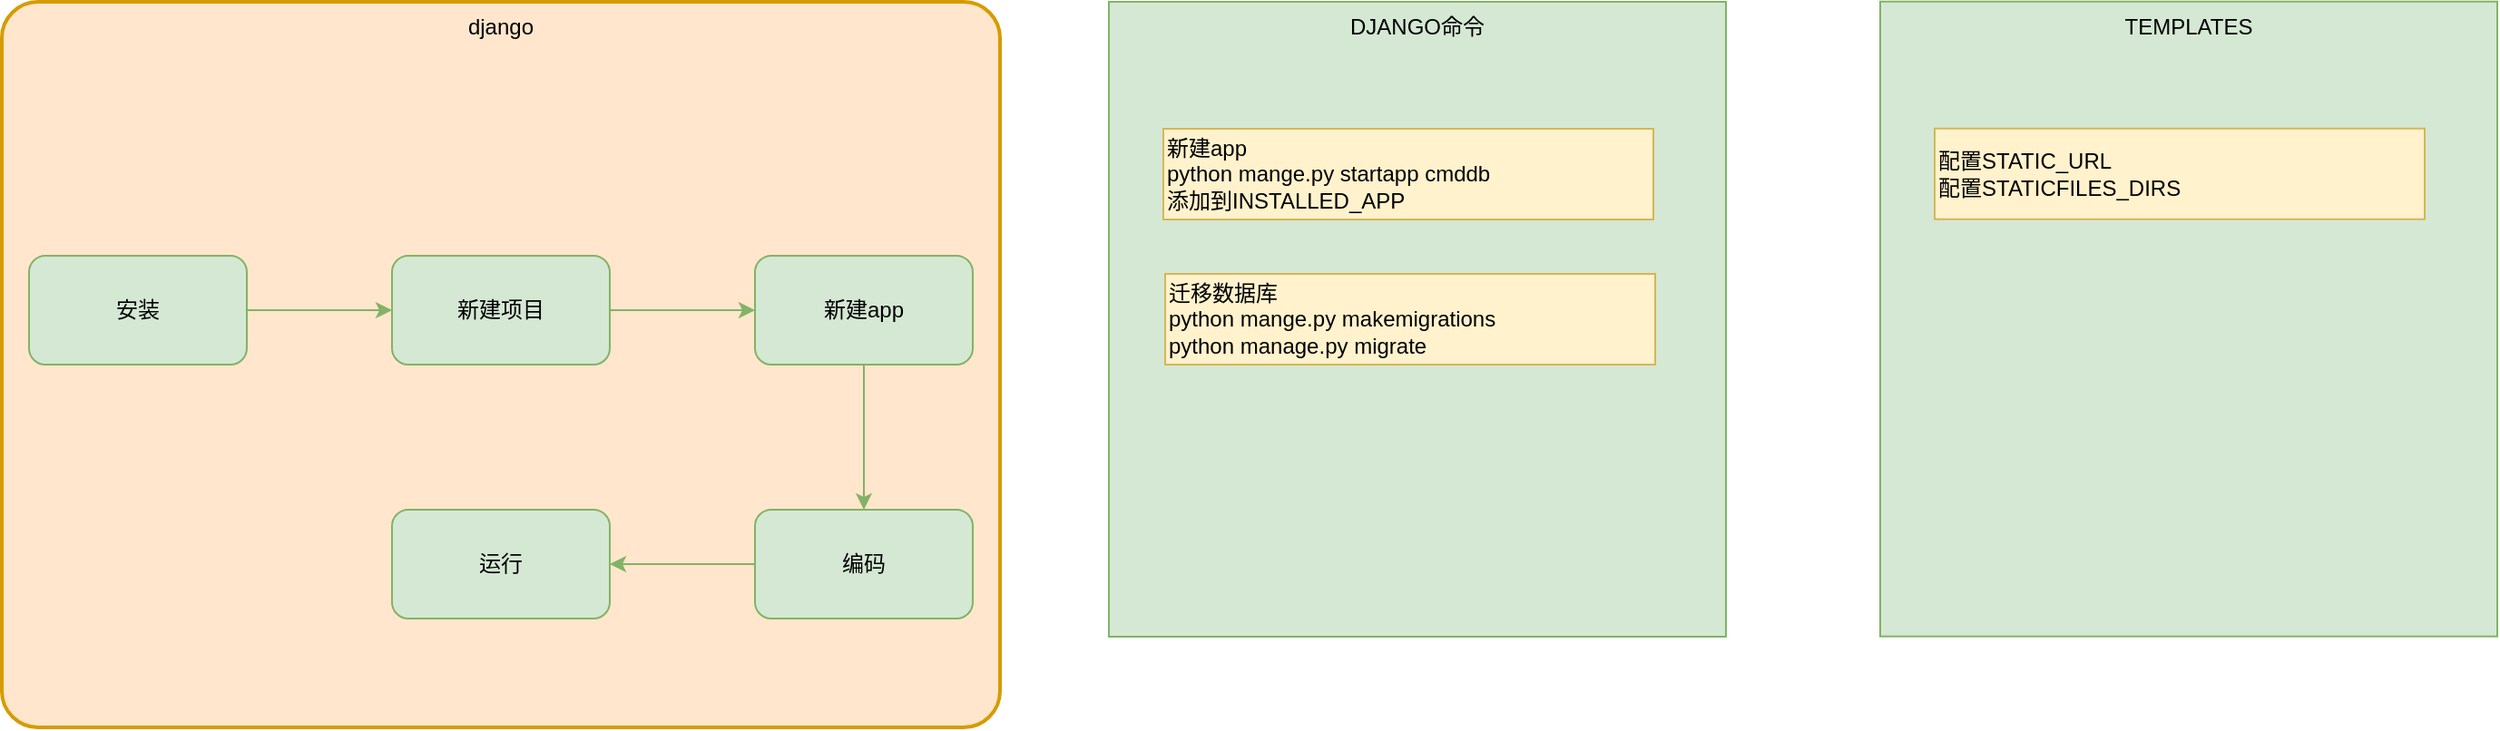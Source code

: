<mxfile version="10.7.7" type="github"><diagram id="zcjdiJHGhwAusb2rDGaP" name="django"><mxGraphModel dx="1638" dy="722" grid="1" gridSize="10" guides="1" tooltips="1" connect="1" arrows="1" fold="1" page="1" pageScale="1" pageWidth="827" pageHeight="1169" math="0" shadow="0"><root><mxCell id="0"/><mxCell id="1" parent="0"/><mxCell id="ZYStqOnhDuoMIXeDgiph-12" value="DJANGO命令" style="text;html=1;strokeColor=#82b366;fillColor=#d5e8d4;align=center;verticalAlign=top;whiteSpace=wrap;rounded=0;" vertex="1" parent="1"><mxGeometry x="720" y="30" width="340" height="350" as="geometry"/></mxCell><mxCell id="NK0ku1pznNwnKJzunZaG-6" value="django" style="rounded=1;whiteSpace=wrap;html=1;strokeWidth=2;fillColor=#ffe6cc;strokeColor=#d79b00;verticalAlign=top;arcSize=5;" parent="1" vertex="1"><mxGeometry x="110" y="30" width="550" height="400" as="geometry"/></mxCell><mxCell id="ZYStqOnhDuoMIXeDgiph-3" value="" style="edgeStyle=orthogonalEdgeStyle;rounded=0;orthogonalLoop=1;jettySize=auto;html=1;fillColor=#d5e8d4;strokeColor=#82b366;" edge="1" parent="1" source="ZYStqOnhDuoMIXeDgiph-1" target="ZYStqOnhDuoMIXeDgiph-2"><mxGeometry relative="1" as="geometry"/></mxCell><mxCell id="ZYStqOnhDuoMIXeDgiph-1" value="安装" style="rounded=1;whiteSpace=wrap;html=1;fillColor=#d5e8d4;strokeColor=#82b366;" vertex="1" parent="1"><mxGeometry x="125" y="170" width="120" height="60" as="geometry"/></mxCell><mxCell id="ZYStqOnhDuoMIXeDgiph-5" value="" style="edgeStyle=orthogonalEdgeStyle;rounded=0;orthogonalLoop=1;jettySize=auto;html=1;fillColor=#d5e8d4;strokeColor=#82b366;" edge="1" parent="1" source="ZYStqOnhDuoMIXeDgiph-2" target="ZYStqOnhDuoMIXeDgiph-4"><mxGeometry relative="1" as="geometry"/></mxCell><mxCell id="ZYStqOnhDuoMIXeDgiph-2" value="新建项目" style="rounded=1;whiteSpace=wrap;html=1;fillColor=#d5e8d4;strokeColor=#82b366;" vertex="1" parent="1"><mxGeometry x="325" y="170" width="120" height="60" as="geometry"/></mxCell><mxCell id="ZYStqOnhDuoMIXeDgiph-7" value="" style="edgeStyle=orthogonalEdgeStyle;rounded=0;orthogonalLoop=1;jettySize=auto;html=1;fillColor=#d5e8d4;strokeColor=#82b366;" edge="1" parent="1" source="ZYStqOnhDuoMIXeDgiph-4" target="ZYStqOnhDuoMIXeDgiph-6"><mxGeometry relative="1" as="geometry"/></mxCell><mxCell id="ZYStqOnhDuoMIXeDgiph-4" value="新建app" style="rounded=1;whiteSpace=wrap;html=1;fillColor=#d5e8d4;strokeColor=#82b366;" vertex="1" parent="1"><mxGeometry x="525" y="170" width="120" height="60" as="geometry"/></mxCell><mxCell id="ZYStqOnhDuoMIXeDgiph-9" value="" style="edgeStyle=orthogonalEdgeStyle;rounded=0;orthogonalLoop=1;jettySize=auto;html=1;fillColor=#d5e8d4;strokeColor=#82b366;" edge="1" parent="1" source="ZYStqOnhDuoMIXeDgiph-6" target="ZYStqOnhDuoMIXeDgiph-8"><mxGeometry relative="1" as="geometry"/></mxCell><mxCell id="ZYStqOnhDuoMIXeDgiph-6" value="编码" style="rounded=1;whiteSpace=wrap;html=1;fillColor=#d5e8d4;strokeColor=#82b366;" vertex="1" parent="1"><mxGeometry x="525" y="310" width="120" height="60" as="geometry"/></mxCell><mxCell id="ZYStqOnhDuoMIXeDgiph-8" value="运行" style="rounded=1;whiteSpace=wrap;html=1;fillColor=#d5e8d4;strokeColor=#82b366;" vertex="1" parent="1"><mxGeometry x="325" y="310" width="120" height="60" as="geometry"/></mxCell><mxCell id="ZYStqOnhDuoMIXeDgiph-10" value="新建app&lt;br&gt;python mange.py startapp cmddb&lt;br&gt;添加到INSTALLED_APP&lt;br&gt;" style="text;html=1;strokeColor=#d6b656;fillColor=#fff2cc;align=left;verticalAlign=middle;whiteSpace=wrap;rounded=0;" vertex="1" parent="1"><mxGeometry x="750" y="100" width="270" height="50" as="geometry"/></mxCell><mxCell id="ZYStqOnhDuoMIXeDgiph-11" value="迁移数据库&lt;br&gt;python mange.py makemigrations&lt;br&gt;python manage.py migrate&lt;br&gt;" style="text;html=1;strokeColor=#d6b656;fillColor=#fff2cc;align=left;verticalAlign=middle;whiteSpace=wrap;rounded=0;" vertex="1" parent="1"><mxGeometry x="751" y="180" width="270" height="50" as="geometry"/></mxCell><mxCell id="ZYStqOnhDuoMIXeDgiph-13" value="TEMPLATES" style="text;html=1;strokeColor=#82b366;fillColor=#d5e8d4;align=center;verticalAlign=top;whiteSpace=wrap;rounded=0;" vertex="1" parent="1"><mxGeometry x="1145" y="29.853" width="340" height="350" as="geometry"/></mxCell><mxCell id="ZYStqOnhDuoMIXeDgiph-14" value="&lt;span&gt;配置STATIC_URL&lt;br&gt;&lt;/span&gt;配置STATICFILES_DIRS&lt;br&gt;" style="text;html=1;strokeColor=#d6b656;fillColor=#fff2cc;align=left;verticalAlign=middle;whiteSpace=wrap;rounded=0;" vertex="1" parent="1"><mxGeometry x="1175" y="99.853" width="270" height="50" as="geometry"/></mxCell></root></mxGraphModel></diagram><diagram id="bN2wCSZqQzPqrZhhFV8o" name="models"><mxGraphModel dx="1392" dy="614" grid="1" gridSize="10" guides="1" tooltips="1" connect="1" arrows="1" fold="1" page="1" pageScale="1" pageWidth="827" pageHeight="1169" math="0" shadow="0"><root><mxCell id="48G09Gst-N7rLdoChW3l-0"/><mxCell id="48G09Gst-N7rLdoChW3l-1" parent="48G09Gst-N7rLdoChW3l-0"/><mxCell id="UqSNKXhO5Bfy_rWTq6D7-6" value="" style="group;fontSize=16;container=1;" parent="48G09Gst-N7rLdoChW3l-1" vertex="1" connectable="0"><mxGeometry x="341" y="87" width="1319" height="1023" as="geometry"/></mxCell><mxCell id="UqSNKXhO5Bfy_rWTq6D7-14" style="rounded=0;orthogonalLoop=1;jettySize=auto;html=1;entryX=0.641;entryY=1.014;entryDx=0;entryDy=0;entryPerimeter=0;fontSize=16;fillColor=#ffe6cc;strokeColor=#d79b00;exitX=-0.001;exitY=0.162;exitDx=0;exitDy=0;exitPerimeter=0;" parent="UqSNKXhO5Bfy_rWTq6D7-6" source="48G09Gst-N7rLdoChW3l-4" target="UqSNKXhO5Bfy_rWTq6D7-7" edge="1"><mxGeometry relative="1" as="geometry"/></mxCell><mxCell id="UqSNKXhO5Bfy_rWTq6D7-15" style="edgeStyle=none;rounded=0;orthogonalLoop=1;jettySize=auto;html=1;entryX=0.75;entryY=1;entryDx=0;entryDy=0;fontSize=16;fillColor=#ffe6cc;strokeColor=#d79b00;" parent="UqSNKXhO5Bfy_rWTq6D7-6" source="48G09Gst-N7rLdoChW3l-4" target="UqSNKXhO5Bfy_rWTq6D7-8" edge="1"><mxGeometry relative="1" as="geometry"><mxPoint x="559" y="283" as="sourcePoint"/></mxGeometry></mxCell><mxCell id="UqSNKXhO5Bfy_rWTq6D7-16" style="edgeStyle=none;rounded=0;orthogonalLoop=1;jettySize=auto;html=1;entryX=0.5;entryY=1;entryDx=0;entryDy=0;fontSize=16;fillColor=#ffe6cc;strokeColor=#d79b00;" parent="UqSNKXhO5Bfy_rWTq6D7-6" source="48G09Gst-N7rLdoChW3l-4" target="UqSNKXhO5Bfy_rWTq6D7-9" edge="1"><mxGeometry relative="1" as="geometry"/></mxCell><mxCell id="48G09Gst-N7rLdoChW3l-4" value="Field" style="whiteSpace=wrap;html=1;rounded=1;fillColor=#dae8fc;strokeColor=#6c8ebf;fontSize=28;" parent="UqSNKXhO5Bfy_rWTq6D7-6" vertex="1"><mxGeometry x="328.5" y="288.5" width="541" height="393" as="geometry"/></mxCell><mxCell id="48G09Gst-N7rLdoChW3l-7" value="BigAutoField" style="whiteSpace=wrap;html=1;rounded=1;fillColor=#ffe6cc;strokeColor=#d79b00;fontSize=16;" parent="UqSNKXhO5Bfy_rWTq6D7-6" vertex="1"><mxGeometry x="1074.079" y="71.311" width="107.705" height="37.094" as="geometry"/></mxCell><mxCell id="48G09Gst-N7rLdoChW3l-8" value="" style="fillColor=#ffe6cc;strokeColor=#d79b00;elbow=vertical;fontSize=16;" parent="UqSNKXhO5Bfy_rWTq6D7-6" source="48G09Gst-N7rLdoChW3l-4" target="48G09Gst-N7rLdoChW3l-7" edge="1"><mxGeometry x="17.307" y="5.162" as="geometry"/></mxCell><mxCell id="48G09Gst-N7rLdoChW3l-9" value="BigIntegerField" style="whiteSpace=wrap;html=1;rounded=1;fillColor=#ffe6cc;strokeColor=#d79b00;fontSize=16;" parent="UqSNKXhO5Bfy_rWTq6D7-6" vertex="1"><mxGeometry x="1060.858" y="378.566" width="134.632" height="37.094" as="geometry"/></mxCell><mxCell id="48G09Gst-N7rLdoChW3l-10" value="" style="fillColor=#ffe6cc;strokeColor=#d79b00;elbow=vertical;fontSize=16;" parent="UqSNKXhO5Bfy_rWTq6D7-6" source="48G09Gst-N7rLdoChW3l-4" target="48G09Gst-N7rLdoChW3l-9" edge="1"><mxGeometry x="17.307" y="5.162" as="geometry"/></mxCell><mxCell id="48G09Gst-N7rLdoChW3l-11" value="BinaryField" style="whiteSpace=wrap;html=1;rounded=1;fillColor=#ffe6cc;strokeColor=#d79b00;fontSize=16;" parent="UqSNKXhO5Bfy_rWTq6D7-6" vertex="1"><mxGeometry x="1080.879" y="153.802" width="107.705" height="37.094" as="geometry"/></mxCell><mxCell id="48G09Gst-N7rLdoChW3l-12" value="" style="fillColor=#ffe6cc;strokeColor=#d79b00;elbow=vertical;fontSize=16;" parent="UqSNKXhO5Bfy_rWTq6D7-6" source="48G09Gst-N7rLdoChW3l-4" target="48G09Gst-N7rLdoChW3l-11" edge="1"><mxGeometry x="17.307" y="5.162" as="geometry"/></mxCell><mxCell id="48G09Gst-N7rLdoChW3l-13" value="BooleanField" style="whiteSpace=wrap;html=1;rounded=1;fillColor=#ffe6cc;strokeColor=#d79b00;fontSize=16;" parent="UqSNKXhO5Bfy_rWTq6D7-6" vertex="1"><mxGeometry x="1070.5" y="316.969" width="121.168" height="37.094" as="geometry"/></mxCell><mxCell id="48G09Gst-N7rLdoChW3l-14" value="" style="fillColor=#ffe6cc;strokeColor=#d79b00;elbow=vertical;fontSize=16;" parent="UqSNKXhO5Bfy_rWTq6D7-6" source="48G09Gst-N7rLdoChW3l-4" target="48G09Gst-N7rLdoChW3l-13" edge="1"><mxGeometry x="17.307" y="5.162" as="geometry"/></mxCell><mxCell id="48G09Gst-N7rLdoChW3l-17" value="CommaSeparatedIntegerField" style="whiteSpace=wrap;html=1;rounded=1;fillColor=#ffe6cc;strokeColor=#d79b00;fontSize=16;" parent="UqSNKXhO5Bfy_rWTq6D7-6" vertex="1"><mxGeometry x="1063.663" y="799.72" width="242.337" height="37.094" as="geometry"/></mxCell><mxCell id="48G09Gst-N7rLdoChW3l-18" value="" style="fillColor=#ffe6cc;strokeColor=#d79b00;elbow=vertical;fontSize=16;exitX=0.964;exitY=0.965;exitDx=0;exitDy=0;exitPerimeter=0;" parent="UqSNKXhO5Bfy_rWTq6D7-6" source="48G09Gst-N7rLdoChW3l-4" target="48G09Gst-N7rLdoChW3l-17" edge="1"><mxGeometry x="17.307" y="5.162" as="geometry"/></mxCell><mxCell id="48G09Gst-N7rLdoChW3l-19" value="DateField" style="whiteSpace=wrap;html=1;rounded=1;fillColor=#ffe6cc;strokeColor=#d79b00;fontSize=16;" parent="UqSNKXhO5Bfy_rWTq6D7-6" vertex="1"><mxGeometry x="17.5" y="471.267" width="107.705" height="37.094" as="geometry"/></mxCell><mxCell id="48G09Gst-N7rLdoChW3l-20" value="" style="fillColor=#ffe6cc;strokeColor=#d79b00;elbow=vertical;fontSize=16;" parent="UqSNKXhO5Bfy_rWTq6D7-6" source="48G09Gst-N7rLdoChW3l-4" target="48G09Gst-N7rLdoChW3l-19" edge="1"><mxGeometry x="17.307" y="5.162" as="geometry"/></mxCell><mxCell id="48G09Gst-N7rLdoChW3l-21" value="DateTimeField" style="whiteSpace=wrap;html=1;rounded=1;fillColor=#ffe6cc;strokeColor=#d79b00;fontSize=16;" parent="UqSNKXhO5Bfy_rWTq6D7-6" vertex="1"><mxGeometry x="16.116" y="397.33" width="121.168" height="37.094" as="geometry"/></mxCell><mxCell id="48G09Gst-N7rLdoChW3l-22" value="" style="fillColor=#ffe6cc;strokeColor=#d79b00;elbow=vertical;fontSize=16;exitX=-0.003;exitY=0.46;exitDx=0;exitDy=0;exitPerimeter=0;" parent="UqSNKXhO5Bfy_rWTq6D7-6" source="48G09Gst-N7rLdoChW3l-4" target="48G09Gst-N7rLdoChW3l-21" edge="1"><mxGeometry x="17.307" y="5.162" as="geometry"/></mxCell><mxCell id="48G09Gst-N7rLdoChW3l-23" value="DecimalField" style="whiteSpace=wrap;html=1;rounded=1;fillColor=#ffe6cc;strokeColor=#d79b00;fontSize=16;" parent="UqSNKXhO5Bfy_rWTq6D7-6" vertex="1"><mxGeometry x="1067.547" y="434.406" width="121.168" height="37.094" as="geometry"/></mxCell><mxCell id="48G09Gst-N7rLdoChW3l-24" value="" style="fillColor=#ffe6cc;strokeColor=#d79b00;elbow=vertical;fontSize=16;" parent="UqSNKXhO5Bfy_rWTq6D7-6" source="48G09Gst-N7rLdoChW3l-4" target="48G09Gst-N7rLdoChW3l-23" edge="1"><mxGeometry x="17.307" y="5.162" as="geometry"/></mxCell><mxCell id="48G09Gst-N7rLdoChW3l-25" value="DurationField" style="whiteSpace=wrap;html=1;rounded=1;fillColor=#ffe6cc;strokeColor=#d79b00;fontSize=16;" parent="UqSNKXhO5Bfy_rWTq6D7-6" vertex="1"><mxGeometry x="20" y="662.836" width="121.168" height="37.094" as="geometry"/></mxCell><mxCell id="48G09Gst-N7rLdoChW3l-26" value="" style="fillColor=#ffe6cc;strokeColor=#d79b00;elbow=vertical;fontSize=16;" parent="UqSNKXhO5Bfy_rWTq6D7-6" source="48G09Gst-N7rLdoChW3l-4" target="48G09Gst-N7rLdoChW3l-25" edge="1"><mxGeometry x="17.307" y="5.162" as="geometry"/></mxCell><mxCell id="48G09Gst-N7rLdoChW3l-27" value="EmailField" style="whiteSpace=wrap;html=1;rounded=1;fillColor=#ffe6cc;strokeColor=#d79b00;fontSize=16;" parent="UqSNKXhO5Bfy_rWTq6D7-6" vertex="1"><mxGeometry x="544.163" y="947.921" width="107.705" height="37.094" as="geometry"/></mxCell><mxCell id="48G09Gst-N7rLdoChW3l-28" value="" style="fillColor=#ffe6cc;strokeColor=#d79b00;elbow=vertical;fontSize=16;" parent="UqSNKXhO5Bfy_rWTq6D7-6" source="48G09Gst-N7rLdoChW3l-4" target="48G09Gst-N7rLdoChW3l-27" edge="1"><mxGeometry x="17.307" y="5.162" as="geometry"/></mxCell><mxCell id="48G09Gst-N7rLdoChW3l-29" value="FilePathField" style="whiteSpace=wrap;html=1;rounded=1;fillColor=#ffe6cc;strokeColor=#d79b00;fontSize=16;" parent="UqSNKXhO5Bfy_rWTq6D7-6" vertex="1"><mxGeometry x="393.432" y="947.575" width="121.168" height="37.094" as="geometry"/></mxCell><mxCell id="48G09Gst-N7rLdoChW3l-30" value="" style="fillColor=#ffe6cc;strokeColor=#d79b00;elbow=vertical;fontSize=16;exitX=0.481;exitY=1.004;exitDx=0;exitDy=0;exitPerimeter=0;" parent="UqSNKXhO5Bfy_rWTq6D7-6" source="48G09Gst-N7rLdoChW3l-4" target="48G09Gst-N7rLdoChW3l-29" edge="1"><mxGeometry x="17.307" y="5.162" as="geometry"/></mxCell><mxCell id="48G09Gst-N7rLdoChW3l-31" value="FloatField" style="whiteSpace=wrap;html=1;rounded=1;fillColor=#ffe6cc;strokeColor=#d79b00;fontSize=16;" parent="UqSNKXhO5Bfy_rWTq6D7-6" vertex="1"><mxGeometry x="844.558" y="7.277" width="107.705" height="37.094" as="geometry"/></mxCell><mxCell id="48G09Gst-N7rLdoChW3l-32" value="" style="fillColor=#ffe6cc;strokeColor=#d79b00;elbow=vertical;fontSize=16;" parent="UqSNKXhO5Bfy_rWTq6D7-6" source="48G09Gst-N7rLdoChW3l-4" target="48G09Gst-N7rLdoChW3l-31" edge="1"><mxGeometry x="17.307" y="5.162" as="geometry"/></mxCell><mxCell id="48G09Gst-N7rLdoChW3l-35" value="IntegerField" style="whiteSpace=wrap;html=1;rounded=1;fillColor=#ffe6cc;strokeColor=#d79b00;fontSize=16;" parent="UqSNKXhO5Bfy_rWTq6D7-6" vertex="1"><mxGeometry x="1077.089" y="571.469" width="107.705" height="37.094" as="geometry"/></mxCell><mxCell id="48G09Gst-N7rLdoChW3l-36" value="" style="fillColor=#ffe6cc;strokeColor=#d79b00;elbow=vertical;fontSize=16;" parent="UqSNKXhO5Bfy_rWTq6D7-6" source="48G09Gst-N7rLdoChW3l-4" target="48G09Gst-N7rLdoChW3l-35" edge="1"><mxGeometry x="17.307" y="5.162" as="geometry"/></mxCell><mxCell id="48G09Gst-N7rLdoChW3l-37" value="IPAddressField" style="whiteSpace=wrap;html=1;rounded=1;fillColor=#ffe6cc;strokeColor=#d79b00;fontSize=16;" parent="UqSNKXhO5Bfy_rWTq6D7-6" vertex="1"><mxGeometry x="68.693" y="947.418" width="134.632" height="37.094" as="geometry"/></mxCell><mxCell id="48G09Gst-N7rLdoChW3l-38" value="" style="fillColor=#ffe6cc;strokeColor=#d79b00;elbow=vertical;fontSize=16;" parent="UqSNKXhO5Bfy_rWTq6D7-6" source="48G09Gst-N7rLdoChW3l-4" target="48G09Gst-N7rLdoChW3l-37" edge="1"><mxGeometry x="17.307" y="5.162" as="geometry"/></mxCell><mxCell id="48G09Gst-N7rLdoChW3l-39" value="NullBooleanField" style="whiteSpace=wrap;html=1;rounded=1;fillColor=#ffe6cc;strokeColor=#d79b00;fontSize=16;" parent="UqSNKXhO5Bfy_rWTq6D7-6" vertex="1"><mxGeometry x="1053" y="258" width="150" height="35" as="geometry"/></mxCell><mxCell id="48G09Gst-N7rLdoChW3l-40" value="" style="fillColor=#ffe6cc;strokeColor=#d79b00;elbow=vertical;fontSize=16;" parent="UqSNKXhO5Bfy_rWTq6D7-6" source="48G09Gst-N7rLdoChW3l-4" target="48G09Gst-N7rLdoChW3l-39" edge="1"><mxGeometry x="17.307" y="5.162" as="geometry"/></mxCell><mxCell id="48G09Gst-N7rLdoChW3l-41" value="PositiveIntegerField" style="whiteSpace=wrap;html=1;rounded=1;fillColor=#ffe6cc;strokeColor=#d79b00;fontSize=16;" parent="UqSNKXhO5Bfy_rWTq6D7-6" vertex="1"><mxGeometry x="1076.637" y="644.358" width="161.558" height="37.094" as="geometry"/></mxCell><mxCell id="48G09Gst-N7rLdoChW3l-42" value="" style="fillColor=#ffe6cc;strokeColor=#d79b00;elbow=vertical;fontSize=16;" parent="UqSNKXhO5Bfy_rWTq6D7-6" source="48G09Gst-N7rLdoChW3l-4" target="48G09Gst-N7rLdoChW3l-41" edge="1"><mxGeometry x="17.307" y="5.162" as="geometry"/></mxCell><mxCell id="48G09Gst-N7rLdoChW3l-43" value="PositiveSmallIntegerField" style="whiteSpace=wrap;html=1;rounded=1;fillColor=#ffe6cc;strokeColor=#d79b00;fontSize=16;" parent="UqSNKXhO5Bfy_rWTq6D7-6" vertex="1"><mxGeometry x="1076.7" y="721.975" width="201.947" height="37.094" as="geometry"/></mxCell><mxCell id="48G09Gst-N7rLdoChW3l-44" value="" style="fillColor=#ffe6cc;strokeColor=#d79b00;elbow=vertical;fontSize=16;" parent="UqSNKXhO5Bfy_rWTq6D7-6" source="48G09Gst-N7rLdoChW3l-4" target="48G09Gst-N7rLdoChW3l-43" edge="1"><mxGeometry x="17.307" y="5.162" as="geometry"/></mxCell><mxCell id="48G09Gst-N7rLdoChW3l-45" value="SlugField" style="whiteSpace=wrap;html=1;rounded=1;fillColor=#ffe6cc;strokeColor=#d79b00;fontSize=16;" parent="UqSNKXhO5Bfy_rWTq6D7-6" vertex="1"><mxGeometry x="689.068" y="947.906" width="107.705" height="37.094" as="geometry"/></mxCell><mxCell id="48G09Gst-N7rLdoChW3l-46" value="" style="fillColor=#ffe6cc;strokeColor=#d79b00;elbow=vertical;fontSize=16;" parent="UqSNKXhO5Bfy_rWTq6D7-6" source="48G09Gst-N7rLdoChW3l-4" target="48G09Gst-N7rLdoChW3l-45" edge="1"><mxGeometry x="17.307" y="5.162" as="geometry"/></mxCell><mxCell id="48G09Gst-N7rLdoChW3l-47" value="SmallIntegerField" style="whiteSpace=wrap;html=1;rounded=1;fillColor=#ffe6cc;strokeColor=#d79b00;fontSize=16;" parent="UqSNKXhO5Bfy_rWTq6D7-6" vertex="1"><mxGeometry x="1056.895" y="502.858" width="148.095" height="37.094" as="geometry"/></mxCell><mxCell id="48G09Gst-N7rLdoChW3l-48" value="" style="fillColor=#ffe6cc;strokeColor=#d79b00;elbow=vertical;fontSize=16;" parent="UqSNKXhO5Bfy_rWTq6D7-6" source="48G09Gst-N7rLdoChW3l-4" target="48G09Gst-N7rLdoChW3l-47" edge="1"><mxGeometry x="17.307" y="5.162" as="geometry"/></mxCell><mxCell id="48G09Gst-N7rLdoChW3l-49" value="TextField" style="whiteSpace=wrap;html=1;rounded=1;fillColor=#ffe6cc;strokeColor=#d79b00;fontSize=16;" parent="UqSNKXhO5Bfy_rWTq6D7-6" vertex="1"><mxGeometry x="978.363" y="948.094" width="107.705" height="37.094" as="geometry"/></mxCell><mxCell id="48G09Gst-N7rLdoChW3l-50" value="" style="fillColor=#ffe6cc;strokeColor=#d79b00;elbow=vertical;fontSize=16;" parent="UqSNKXhO5Bfy_rWTq6D7-6" source="48G09Gst-N7rLdoChW3l-4" target="48G09Gst-N7rLdoChW3l-49" edge="1"><mxGeometry x="17.307" y="5.162" as="geometry"/></mxCell><mxCell id="48G09Gst-N7rLdoChW3l-53" value="URLField" style="whiteSpace=wrap;html=1;rounded=1;fillColor=#ffe6cc;strokeColor=#d79b00;fontSize=16;" parent="UqSNKXhO5Bfy_rWTq6D7-6" vertex="1"><mxGeometry x="239" y="947.881" width="107.705" height="37.094" as="geometry"/></mxCell><mxCell id="48G09Gst-N7rLdoChW3l-54" value="" style="fillColor=#ffe6cc;strokeColor=#d79b00;elbow=vertical;fontSize=16;" parent="UqSNKXhO5Bfy_rWTq6D7-6" source="48G09Gst-N7rLdoChW3l-4" target="48G09Gst-N7rLdoChW3l-53" edge="1"><mxGeometry x="17.307" y="5.162" as="geometry"/></mxCell><mxCell id="48G09Gst-N7rLdoChW3l-55" value="UUIDField" style="whiteSpace=wrap;html=1;rounded=1;fillColor=#ffe6cc;strokeColor=#d79b00;fontSize=16;" parent="UqSNKXhO5Bfy_rWTq6D7-6" vertex="1"><mxGeometry x="1060.5" y="864.755" width="107.705" height="37.094" as="geometry"/></mxCell><mxCell id="48G09Gst-N7rLdoChW3l-56" value="" style="fillColor=#ffe6cc;strokeColor=#d79b00;elbow=vertical;fontSize=16;exitX=0.902;exitY=1;exitDx=0;exitDy=0;exitPerimeter=0;" parent="UqSNKXhO5Bfy_rWTq6D7-6" source="48G09Gst-N7rLdoChW3l-4" target="48G09Gst-N7rLdoChW3l-55" edge="1"><mxGeometry x="17.307" y="5.162" as="geometry"/></mxCell><mxCell id="UqSNKXhO5Bfy_rWTq6D7-7" value="&lt;span&gt;ForeignKey&lt;/span&gt;" style="rounded=1;whiteSpace=wrap;html=1;fontSize=16;fillColor=#f8cecc;strokeColor=#b85450;" parent="UqSNKXhO5Bfy_rWTq6D7-6" vertex="1"><mxGeometry x="49" y="71.5" width="129" height="42" as="geometry"/></mxCell><mxCell id="UqSNKXhO5Bfy_rWTq6D7-8" value="&lt;span&gt;OneToOneField&lt;/span&gt;" style="rounded=1;whiteSpace=wrap;html=1;fontSize=16;fillColor=#f8cecc;strokeColor=#b85450;" parent="UqSNKXhO5Bfy_rWTq6D7-6" vertex="1"><mxGeometry x="203.5" y="71.5" width="129" height="42" as="geometry"/></mxCell><mxCell id="UqSNKXhO5Bfy_rWTq6D7-9" value="&lt;span&gt;ManyToManyField&lt;/span&gt;" style="rounded=1;whiteSpace=wrap;html=1;fontSize=16;fillColor=#f8cecc;strokeColor=#b85450;" parent="UqSNKXhO5Bfy_rWTq6D7-6" vertex="1"><mxGeometry x="379" y="71.5" width="150" height="43" as="geometry"/></mxCell><mxCell id="48G09Gst-N7rLdoChW3l-51" value="TimeField" style="whiteSpace=wrap;html=1;rounded=1;fillColor=#ffe6cc;strokeColor=#d79b00;fontSize=16;" parent="UqSNKXhO5Bfy_rWTq6D7-6" vertex="1"><mxGeometry x="19.916" y="567.143" width="107.705" height="37.094" as="geometry"/></mxCell><mxCell id="48G09Gst-N7rLdoChW3l-52" value="" style="fillColor=#ffe6cc;strokeColor=#d79b00;elbow=vertical;fontSize=16;" parent="UqSNKXhO5Bfy_rWTq6D7-6" source="48G09Gst-N7rLdoChW3l-4" target="48G09Gst-N7rLdoChW3l-51" edge="1"><mxGeometry x="17.307" y="5.162" as="geometry"/></mxCell><mxCell id="48G09Gst-N7rLdoChW3l-5" value="AutoField" style="whiteSpace=wrap;html=1;rounded=1;fillColor=#ffe6cc;strokeColor=#d79b00;fontSize=16;" parent="UqSNKXhO5Bfy_rWTq6D7-6" vertex="1"><mxGeometry x="1060.648" y="7.182" width="107.705" height="37.094" as="geometry"/></mxCell><mxCell id="48G09Gst-N7rLdoChW3l-6" value="" style="fillColor=#ffe6cc;strokeColor=#d79b00;elbow=vertical;fontSize=16;" parent="UqSNKXhO5Bfy_rWTq6D7-6" source="48G09Gst-N7rLdoChW3l-4" target="48G09Gst-N7rLdoChW3l-5" edge="1"><mxGeometry x="17.307" y="5.162" as="geometry"/></mxCell><mxCell id="48G09Gst-N7rLdoChW3l-15" value="CharField" style="whiteSpace=wrap;html=1;rounded=1;fillColor=#ffe6cc;strokeColor=#d79b00;fontSize=16;" parent="UqSNKXhO5Bfy_rWTq6D7-6" vertex="1"><mxGeometry x="833.726" y="947.682" width="107.705" height="37.094" as="geometry"/></mxCell><mxCell id="48G09Gst-N7rLdoChW3l-16" value="" style="fillColor=#ffe6cc;strokeColor=#d79b00;elbow=vertical;fontSize=16;" parent="UqSNKXhO5Bfy_rWTq6D7-6" source="48G09Gst-N7rLdoChW3l-4" target="48G09Gst-N7rLdoChW3l-15" edge="1"><mxGeometry x="17.307" y="5.162" as="geometry"/></mxCell><mxCell id="48G09Gst-N7rLdoChW3l-33" value="GenericIPAddressField" style="whiteSpace=wrap;html=1;rounded=1;fillColor=#ffe6cc;strokeColor=#d79b00;fontSize=16;" parent="48G09Gst-N7rLdoChW3l-1" vertex="1"><mxGeometry x="180" y="1034.528" width="188.484" height="37.094" as="geometry"/></mxCell><mxCell id="48G09Gst-N7rLdoChW3l-34" value="" style="fillColor=#ffe6cc;strokeColor=#d79b00;elbow=vertical;fontSize=16;exitX=0.036;exitY=0.967;exitDx=0;exitDy=0;exitPerimeter=0;" parent="48G09Gst-N7rLdoChW3l-1" source="48G09Gst-N7rLdoChW3l-4" target="48G09Gst-N7rLdoChW3l-33" edge="1"><mxGeometry x="358.307" y="92.162" as="geometry"/></mxCell></root></mxGraphModel></diagram><diagram id="_r2eBry7-lUXo5BTHLYr" name="fields"><mxGraphModel dx="2219" dy="614" grid="1" gridSize="10" guides="1" tooltips="1" connect="1" arrows="1" fold="1" page="1" pageScale="1" pageWidth="827" pageHeight="1169" math="0" shadow="0"><root><mxCell id="uMGS8RrArJBBuOmRpXtQ-0"/><mxCell id="uMGS8RrArJBBuOmRpXtQ-1" parent="uMGS8RrArJBBuOmRpXtQ-0"/><mxCell id="6ARW278dBCGg8fUJN-2m-30" value="Field" style="whiteSpace=wrap;html=1;fillColor=#dae8fc;strokeColor=#6c8ebf;" parent="uMGS8RrArJBBuOmRpXtQ-1" vertex="1"><mxGeometry x="371" y="1411" width="80" height="30" as="geometry"/></mxCell><mxCell id="6ARW278dBCGg8fUJN-2m-31" value="verbose_name" style="whiteSpace=wrap;html=1;fillColor=#d5e8d4;strokeColor=#82b366;" parent="uMGS8RrArJBBuOmRpXtQ-1" vertex="1"><mxGeometry x="85" y="1391" width="90" height="30" as="geometry"/></mxCell><mxCell id="6ARW278dBCGg8fUJN-2m-32" value="" style="fillColor=#d5e8d4;strokeColor=#82b366;" parent="uMGS8RrArJBBuOmRpXtQ-1" source="6ARW278dBCGg8fUJN-2m-30" target="6ARW278dBCGg8fUJN-2m-31" edge="1"><mxGeometry x="70" y="900" as="geometry"/></mxCell><mxCell id="6ARW278dBCGg8fUJN-2m-33" value="None" style="whiteSpace=wrap;html=1;fillColor=#ffe6cc;strokeColor=#d79b00;" parent="uMGS8RrArJBBuOmRpXtQ-1" vertex="1"><mxGeometry x="-130" y="1426" width="80" height="30" as="geometry"/></mxCell><mxCell id="6ARW278dBCGg8fUJN-2m-34" value="" style="fillColor=#d5e8d4;strokeColor=#82b366;" parent="uMGS8RrArJBBuOmRpXtQ-1" source="6ARW278dBCGg8fUJN-2m-31" target="6ARW278dBCGg8fUJN-2m-33" edge="1"><mxGeometry x="70" y="900" as="geometry"/></mxCell><mxCell id="6ARW278dBCGg8fUJN-2m-35" value="name" style="whiteSpace=wrap;html=1;fillColor=#d5e8d4;strokeColor=#82b366;" parent="uMGS8RrArJBBuOmRpXtQ-1" vertex="1"><mxGeometry x="91" y="1481" width="80" height="30" as="geometry"/></mxCell><mxCell id="6ARW278dBCGg8fUJN-2m-36" value="" style="fillColor=#d5e8d4;strokeColor=#82b366;" parent="uMGS8RrArJBBuOmRpXtQ-1" source="6ARW278dBCGg8fUJN-2m-30" target="6ARW278dBCGg8fUJN-2m-35" edge="1"><mxGeometry x="70" y="900" as="geometry"/></mxCell><mxCell id="6ARW278dBCGg8fUJN-2m-37" value="" style="fillColor=#d5e8d4;strokeColor=#82b366;" parent="uMGS8RrArJBBuOmRpXtQ-1" source="6ARW278dBCGg8fUJN-2m-35" target="6ARW278dBCGg8fUJN-2m-33" edge="1"><mxGeometry x="70" y="900" as="geometry"/></mxCell><mxCell id="6ARW278dBCGg8fUJN-2m-38" value="primary_key" style="whiteSpace=wrap;html=1;fillColor=#d5e8d4;strokeColor=#82b366;" parent="uMGS8RrArJBBuOmRpXtQ-1" vertex="1"><mxGeometry x="666" y="1175" width="80" height="30" as="geometry"/></mxCell><mxCell id="6ARW278dBCGg8fUJN-2m-39" value="" style="fillColor=#d5e8d4;strokeColor=#82b366;" parent="uMGS8RrArJBBuOmRpXtQ-1" source="6ARW278dBCGg8fUJN-2m-30" target="6ARW278dBCGg8fUJN-2m-38" edge="1"><mxGeometry x="70" y="900" as="geometry"/></mxCell><mxCell id="6ARW278dBCGg8fUJN-2m-40" value="False" style="whiteSpace=wrap;html=1;fillColor=#ffe6cc;strokeColor=#d79b00;" parent="uMGS8RrArJBBuOmRpXtQ-1" vertex="1"><mxGeometry x="850" y="1336" width="80" height="30" as="geometry"/></mxCell><mxCell id="6ARW278dBCGg8fUJN-2m-41" value="" style="fillColor=#d5e8d4;strokeColor=#82b366;" parent="uMGS8RrArJBBuOmRpXtQ-1" source="6ARW278dBCGg8fUJN-2m-38" target="6ARW278dBCGg8fUJN-2m-40" edge="1"><mxGeometry x="70" y="900" as="geometry"/></mxCell><mxCell id="6ARW278dBCGg8fUJN-2m-42" value="max_length" style="whiteSpace=wrap;html=1;fillColor=#d5e8d4;strokeColor=#82b366;" parent="uMGS8RrArJBBuOmRpXtQ-1" vertex="1"><mxGeometry x="96" y="1753" width="80" height="30" as="geometry"/></mxCell><mxCell id="6ARW278dBCGg8fUJN-2m-43" value="" style="fillColor=#d5e8d4;strokeColor=#82b366;" parent="uMGS8RrArJBBuOmRpXtQ-1" source="6ARW278dBCGg8fUJN-2m-30" target="6ARW278dBCGg8fUJN-2m-42" edge="1"><mxGeometry x="70" y="900" as="geometry"/></mxCell><mxCell id="6ARW278dBCGg8fUJN-2m-44" value="" style="fillColor=#d5e8d4;strokeColor=#82b366;" parent="uMGS8RrArJBBuOmRpXtQ-1" source="6ARW278dBCGg8fUJN-2m-42" target="6ARW278dBCGg8fUJN-2m-33" edge="1"><mxGeometry x="70" y="900" as="geometry"/></mxCell><mxCell id="6ARW278dBCGg8fUJN-2m-45" value="unique" style="whiteSpace=wrap;html=1;fillColor=#d5e8d4;strokeColor=#82b366;" parent="uMGS8RrArJBBuOmRpXtQ-1" vertex="1"><mxGeometry x="671" y="1271" width="80" height="30" as="geometry"/></mxCell><mxCell id="6ARW278dBCGg8fUJN-2m-46" value="" style="fillColor=#d5e8d4;strokeColor=#82b366;" parent="uMGS8RrArJBBuOmRpXtQ-1" source="6ARW278dBCGg8fUJN-2m-30" target="6ARW278dBCGg8fUJN-2m-45" edge="1"><mxGeometry x="70" y="900" as="geometry"/></mxCell><mxCell id="6ARW278dBCGg8fUJN-2m-47" value="" style="fillColor=#d5e8d4;strokeColor=#82b366;" parent="uMGS8RrArJBBuOmRpXtQ-1" source="6ARW278dBCGg8fUJN-2m-45" target="6ARW278dBCGg8fUJN-2m-40" edge="1"><mxGeometry x="70" y="900" as="geometry"/></mxCell><mxCell id="6ARW278dBCGg8fUJN-2m-48" value="blank" style="whiteSpace=wrap;html=1;fillColor=#d5e8d4;strokeColor=#82b366;" parent="uMGS8RrArJBBuOmRpXtQ-1" vertex="1"><mxGeometry x="680" y="1656" width="80" height="30" as="geometry"/></mxCell><mxCell id="6ARW278dBCGg8fUJN-2m-49" value="" style="fillColor=#d5e8d4;strokeColor=#82b366;" parent="uMGS8RrArJBBuOmRpXtQ-1" source="6ARW278dBCGg8fUJN-2m-30" target="6ARW278dBCGg8fUJN-2m-48" edge="1"><mxGeometry x="70" y="900" as="geometry"/></mxCell><mxCell id="6ARW278dBCGg8fUJN-2m-50" value="" style="fillColor=#d5e8d4;strokeColor=#82b366;" parent="uMGS8RrArJBBuOmRpXtQ-1" source="6ARW278dBCGg8fUJN-2m-48" target="6ARW278dBCGg8fUJN-2m-40" edge="1"><mxGeometry x="70" y="900" as="geometry"/></mxCell><mxCell id="6ARW278dBCGg8fUJN-2m-51" value="null" style="whiteSpace=wrap;html=1;fillColor=#d5e8d4;strokeColor=#82b366;" parent="uMGS8RrArJBBuOmRpXtQ-1" vertex="1"><mxGeometry x="680" y="1336" width="80" height="30" as="geometry"/></mxCell><mxCell id="6ARW278dBCGg8fUJN-2m-52" value="" style="fillColor=#d5e8d4;strokeColor=#82b366;" parent="uMGS8RrArJBBuOmRpXtQ-1" source="6ARW278dBCGg8fUJN-2m-30" target="6ARW278dBCGg8fUJN-2m-51" edge="1"><mxGeometry x="70" y="900" as="geometry"/></mxCell><mxCell id="6ARW278dBCGg8fUJN-2m-53" value="" style="fillColor=#d5e8d4;strokeColor=#82b366;" parent="uMGS8RrArJBBuOmRpXtQ-1" source="6ARW278dBCGg8fUJN-2m-51" target="6ARW278dBCGg8fUJN-2m-40" edge="1"><mxGeometry x="70" y="900" as="geometry"/></mxCell><mxCell id="6ARW278dBCGg8fUJN-2m-54" value="db_index" style="whiteSpace=wrap;html=1;fillColor=#d5e8d4;strokeColor=#82b366;" parent="uMGS8RrArJBBuOmRpXtQ-1" vertex="1"><mxGeometry x="680" y="1396" width="80" height="30" as="geometry"/></mxCell><mxCell id="6ARW278dBCGg8fUJN-2m-55" value="" style="fillColor=#d5e8d4;strokeColor=#82b366;" parent="uMGS8RrArJBBuOmRpXtQ-1" source="6ARW278dBCGg8fUJN-2m-30" target="6ARW278dBCGg8fUJN-2m-54" edge="1"><mxGeometry x="70" y="900" as="geometry"/></mxCell><mxCell id="6ARW278dBCGg8fUJN-2m-56" value="" style="fillColor=#d5e8d4;strokeColor=#82b366;" parent="uMGS8RrArJBBuOmRpXtQ-1" source="6ARW278dBCGg8fUJN-2m-54" target="6ARW278dBCGg8fUJN-2m-40" edge="1"><mxGeometry x="70" y="900" as="geometry"/></mxCell><mxCell id="6ARW278dBCGg8fUJN-2m-57" value="rel" style="whiteSpace=wrap;html=1;fillColor=#d5e8d4;strokeColor=#82b366;" parent="uMGS8RrArJBBuOmRpXtQ-1" vertex="1"><mxGeometry x="96" y="1525" width="80" height="30" as="geometry"/></mxCell><mxCell id="6ARW278dBCGg8fUJN-2m-58" value="" style="fillColor=#d5e8d4;strokeColor=#82b366;" parent="uMGS8RrArJBBuOmRpXtQ-1" source="6ARW278dBCGg8fUJN-2m-30" target="6ARW278dBCGg8fUJN-2m-57" edge="1"><mxGeometry x="70" y="900" as="geometry"/></mxCell><mxCell id="6ARW278dBCGg8fUJN-2m-59" value="" style="fillColor=#d5e8d4;strokeColor=#82b366;" parent="uMGS8RrArJBBuOmRpXtQ-1" source="6ARW278dBCGg8fUJN-2m-57" target="6ARW278dBCGg8fUJN-2m-33" edge="1"><mxGeometry x="70" y="900" as="geometry"/></mxCell><mxCell id="6ARW278dBCGg8fUJN-2m-60" value="default" style="whiteSpace=wrap;html=1;fillColor=#d5e8d4;strokeColor=#82b366;" parent="uMGS8RrArJBBuOmRpXtQ-1" vertex="1"><mxGeometry x="680" y="1753" width="80" height="30" as="geometry"/></mxCell><mxCell id="6ARW278dBCGg8fUJN-2m-61" value="" style="fillColor=#d5e8d4;strokeColor=#82b366;" parent="uMGS8RrArJBBuOmRpXtQ-1" source="6ARW278dBCGg8fUJN-2m-30" target="6ARW278dBCGg8fUJN-2m-60" edge="1"><mxGeometry x="70" y="900" as="geometry"/></mxCell><mxCell id="6ARW278dBCGg8fUJN-2m-62" value="NOT_PROVIDED" style="whiteSpace=wrap;html=1;fillColor=#ffe6cc;strokeColor=#d79b00;" parent="uMGS8RrArJBBuOmRpXtQ-1" vertex="1"><mxGeometry x="820" y="1723" width="110" height="30" as="geometry"/></mxCell><mxCell id="6ARW278dBCGg8fUJN-2m-63" value="" style="fillColor=#d5e8d4;strokeColor=#82b366;" parent="uMGS8RrArJBBuOmRpXtQ-1" source="6ARW278dBCGg8fUJN-2m-60" target="6ARW278dBCGg8fUJN-2m-62" edge="1"><mxGeometry x="70" y="900" as="geometry"/></mxCell><mxCell id="6ARW278dBCGg8fUJN-2m-64" value="editable" style="whiteSpace=wrap;html=1;fillColor=#d5e8d4;strokeColor=#82b366;" parent="uMGS8RrArJBBuOmRpXtQ-1" vertex="1"><mxGeometry x="261" y="1154" width="80" height="30" as="geometry"/></mxCell><mxCell id="6ARW278dBCGg8fUJN-2m-65" value="" style="fillColor=#d5e8d4;strokeColor=#82b366;" parent="uMGS8RrArJBBuOmRpXtQ-1" source="6ARW278dBCGg8fUJN-2m-30" target="6ARW278dBCGg8fUJN-2m-64" edge="1"><mxGeometry x="70" y="900" as="geometry"/></mxCell><mxCell id="6ARW278dBCGg8fUJN-2m-66" value="True" style="whiteSpace=wrap;html=1;fillColor=#ffe6cc;strokeColor=#d79b00;" parent="uMGS8RrArJBBuOmRpXtQ-1" vertex="1"><mxGeometry x="190" y="1081" width="80" height="30" as="geometry"/></mxCell><mxCell id="6ARW278dBCGg8fUJN-2m-67" value="" style="fillColor=#d5e8d4;strokeColor=#82b366;" parent="uMGS8RrArJBBuOmRpXtQ-1" source="6ARW278dBCGg8fUJN-2m-64" target="6ARW278dBCGg8fUJN-2m-66" edge="1"><mxGeometry x="70" y="900" as="geometry"/></mxCell><mxCell id="6ARW278dBCGg8fUJN-2m-68" value="serialize" style="whiteSpace=wrap;html=1;fillColor=#d5e8d4;strokeColor=#82b366;" parent="uMGS8RrArJBBuOmRpXtQ-1" vertex="1"><mxGeometry x="136" y="1154" width="80" height="30" as="geometry"/></mxCell><mxCell id="6ARW278dBCGg8fUJN-2m-69" value="" style="fillColor=#d5e8d4;strokeColor=#82b366;" parent="uMGS8RrArJBBuOmRpXtQ-1" source="6ARW278dBCGg8fUJN-2m-30" target="6ARW278dBCGg8fUJN-2m-68" edge="1"><mxGeometry x="70" y="900" as="geometry"/></mxCell><mxCell id="6ARW278dBCGg8fUJN-2m-70" value="" style="fillColor=#d5e8d4;strokeColor=#82b366;" parent="uMGS8RrArJBBuOmRpXtQ-1" source="6ARW278dBCGg8fUJN-2m-68" target="6ARW278dBCGg8fUJN-2m-66" edge="1"><mxGeometry x="70" y="900" as="geometry"/></mxCell><mxCell id="6ARW278dBCGg8fUJN-2m-71" value="unique_for_date" style="whiteSpace=wrap;html=1;fillColor=#d5e8d4;strokeColor=#82b366;" parent="uMGS8RrArJBBuOmRpXtQ-1" vertex="1"><mxGeometry x="80" y="1346" width="100" height="30" as="geometry"/></mxCell><mxCell id="6ARW278dBCGg8fUJN-2m-72" value="" style="fillColor=#d5e8d4;strokeColor=#82b366;" parent="uMGS8RrArJBBuOmRpXtQ-1" source="6ARW278dBCGg8fUJN-2m-30" target="6ARW278dBCGg8fUJN-2m-71" edge="1"><mxGeometry x="70" y="900" as="geometry"/></mxCell><mxCell id="6ARW278dBCGg8fUJN-2m-73" value="" style="fillColor=#d5e8d4;strokeColor=#82b366;" parent="uMGS8RrArJBBuOmRpXtQ-1" source="6ARW278dBCGg8fUJN-2m-71" target="6ARW278dBCGg8fUJN-2m-33" edge="1"><mxGeometry x="70" y="900" as="geometry"/></mxCell><mxCell id="6ARW278dBCGg8fUJN-2m-74" value="unique_for_month" style="whiteSpace=wrap;html=1;fillColor=#d5e8d4;strokeColor=#82b366;" parent="uMGS8RrArJBBuOmRpXtQ-1" vertex="1"><mxGeometry x="80" y="1286" width="110" height="30" as="geometry"/></mxCell><mxCell id="6ARW278dBCGg8fUJN-2m-75" value="" style="fillColor=#d5e8d4;strokeColor=#82b366;" parent="uMGS8RrArJBBuOmRpXtQ-1" source="6ARW278dBCGg8fUJN-2m-30" target="6ARW278dBCGg8fUJN-2m-74" edge="1"><mxGeometry x="70" y="900" as="geometry"/></mxCell><mxCell id="6ARW278dBCGg8fUJN-2m-76" value="" style="fillColor=#d5e8d4;strokeColor=#82b366;" parent="uMGS8RrArJBBuOmRpXtQ-1" source="6ARW278dBCGg8fUJN-2m-74" target="6ARW278dBCGg8fUJN-2m-33" edge="1"><mxGeometry x="70" y="900" as="geometry"/></mxCell><mxCell id="6ARW278dBCGg8fUJN-2m-77" value="unique_for_year" style="whiteSpace=wrap;html=1;fillColor=#d5e8d4;strokeColor=#82b366;" parent="uMGS8RrArJBBuOmRpXtQ-1" vertex="1"><mxGeometry x="96" y="1580" width="100" height="30" as="geometry"/></mxCell><mxCell id="6ARW278dBCGg8fUJN-2m-78" value="" style="fillColor=#d5e8d4;strokeColor=#82b366;" parent="uMGS8RrArJBBuOmRpXtQ-1" source="6ARW278dBCGg8fUJN-2m-30" target="6ARW278dBCGg8fUJN-2m-77" edge="1"><mxGeometry x="70" y="900" as="geometry"/></mxCell><mxCell id="6ARW278dBCGg8fUJN-2m-79" value="" style="fillColor=#d5e8d4;strokeColor=#82b366;" parent="uMGS8RrArJBBuOmRpXtQ-1" source="6ARW278dBCGg8fUJN-2m-77" target="6ARW278dBCGg8fUJN-2m-33" edge="1"><mxGeometry x="70" y="900" as="geometry"/></mxCell><mxCell id="6ARW278dBCGg8fUJN-2m-80" value="choices" style="whiteSpace=wrap;html=1;fillColor=#d5e8d4;strokeColor=#82b366;" parent="uMGS8RrArJBBuOmRpXtQ-1" vertex="1"><mxGeometry x="91" y="1436" width="80" height="30" as="geometry"/></mxCell><mxCell id="6ARW278dBCGg8fUJN-2m-81" value="" style="fillColor=#d5e8d4;strokeColor=#82b366;" parent="uMGS8RrArJBBuOmRpXtQ-1" source="6ARW278dBCGg8fUJN-2m-30" target="6ARW278dBCGg8fUJN-2m-80" edge="1"><mxGeometry x="70" y="900" as="geometry"/></mxCell><mxCell id="6ARW278dBCGg8fUJN-2m-82" value="" style="fillColor=#d5e8d4;strokeColor=#82b366;" parent="uMGS8RrArJBBuOmRpXtQ-1" source="6ARW278dBCGg8fUJN-2m-80" target="6ARW278dBCGg8fUJN-2m-33" edge="1"><mxGeometry x="70" y="900" as="geometry"/></mxCell><mxCell id="6ARW278dBCGg8fUJN-2m-83" value="help_text" style="whiteSpace=wrap;html=1;fillColor=#d5e8d4;strokeColor=#82b366;" parent="uMGS8RrArJBBuOmRpXtQ-1" vertex="1"><mxGeometry x="366" y="1153" width="80" height="30" as="geometry"/></mxCell><mxCell id="6ARW278dBCGg8fUJN-2m-84" value="" style="fillColor=#d5e8d4;strokeColor=#82b366;" parent="uMGS8RrArJBBuOmRpXtQ-1" source="6ARW278dBCGg8fUJN-2m-30" target="6ARW278dBCGg8fUJN-2m-83" edge="1"><mxGeometry x="70" y="900" as="geometry"/></mxCell><mxCell id="6ARW278dBCGg8fUJN-2m-85" value="''" style="whiteSpace=wrap;html=1;fillColor=#ffe6cc;strokeColor=#d79b00;" parent="uMGS8RrArJBBuOmRpXtQ-1" vertex="1"><mxGeometry x="350" y="980" width="80" height="30" as="geometry"/></mxCell><mxCell id="6ARW278dBCGg8fUJN-2m-86" value="" style="fillColor=#d5e8d4;strokeColor=#82b366;" parent="uMGS8RrArJBBuOmRpXtQ-1" source="6ARW278dBCGg8fUJN-2m-83" target="6ARW278dBCGg8fUJN-2m-85" edge="1"><mxGeometry x="70" y="900" as="geometry"/></mxCell><mxCell id="6ARW278dBCGg8fUJN-2m-87" value="db_column" style="whiteSpace=wrap;html=1;fillColor=#d5e8d4;strokeColor=#82b366;" parent="uMGS8RrArJBBuOmRpXtQ-1" vertex="1"><mxGeometry x="110" y="1656" width="80" height="30" as="geometry"/></mxCell><mxCell id="6ARW278dBCGg8fUJN-2m-88" value="" style="fillColor=#d5e8d4;strokeColor=#82b366;" parent="uMGS8RrArJBBuOmRpXtQ-1" source="6ARW278dBCGg8fUJN-2m-30" target="6ARW278dBCGg8fUJN-2m-87" edge="1"><mxGeometry x="70" y="900" as="geometry"/></mxCell><mxCell id="6ARW278dBCGg8fUJN-2m-89" value="" style="fillColor=#d5e8d4;strokeColor=#82b366;" parent="uMGS8RrArJBBuOmRpXtQ-1" source="6ARW278dBCGg8fUJN-2m-87" target="6ARW278dBCGg8fUJN-2m-33" edge="1"><mxGeometry x="70" y="900" as="geometry"/></mxCell><mxCell id="6ARW278dBCGg8fUJN-2m-90" value="db_tablespace" style="whiteSpace=wrap;html=1;fillColor=#d5e8d4;strokeColor=#82b366;" parent="uMGS8RrArJBBuOmRpXtQ-1" vertex="1"><mxGeometry x="86" y="1225" width="90" height="30" as="geometry"/></mxCell><mxCell id="6ARW278dBCGg8fUJN-2m-91" value="" style="fillColor=#d5e8d4;strokeColor=#82b366;" parent="uMGS8RrArJBBuOmRpXtQ-1" source="6ARW278dBCGg8fUJN-2m-30" target="6ARW278dBCGg8fUJN-2m-90" edge="1"><mxGeometry x="70" y="900" as="geometry"/></mxCell><mxCell id="6ARW278dBCGg8fUJN-2m-92" value="" style="fillColor=#d5e8d4;strokeColor=#82b366;" parent="uMGS8RrArJBBuOmRpXtQ-1" source="6ARW278dBCGg8fUJN-2m-90" target="6ARW278dBCGg8fUJN-2m-33" edge="1"><mxGeometry x="70" y="900" as="geometry"/></mxCell><mxCell id="6ARW278dBCGg8fUJN-2m-93" value="auto_created" style="whiteSpace=wrap;html=1;fillColor=#d5e8d4;strokeColor=#82b366;" parent="uMGS8RrArJBBuOmRpXtQ-1" vertex="1"><mxGeometry x="680" y="1466" width="90" height="30" as="geometry"/></mxCell><mxCell id="6ARW278dBCGg8fUJN-2m-94" value="" style="fillColor=#d5e8d4;strokeColor=#82b366;" parent="uMGS8RrArJBBuOmRpXtQ-1" source="6ARW278dBCGg8fUJN-2m-30" target="6ARW278dBCGg8fUJN-2m-93" edge="1"><mxGeometry x="70" y="900" as="geometry"/></mxCell><mxCell id="6ARW278dBCGg8fUJN-2m-95" value="" style="fillColor=#d5e8d4;strokeColor=#82b366;" parent="uMGS8RrArJBBuOmRpXtQ-1" source="6ARW278dBCGg8fUJN-2m-93" target="6ARW278dBCGg8fUJN-2m-40" edge="1"><mxGeometry x="70" y="900" as="geometry"/></mxCell><mxCell id="6ARW278dBCGg8fUJN-2m-96" value="validators" style="whiteSpace=wrap;html=1;fillColor=#d5e8d4;strokeColor=#82b366;" parent="uMGS8RrArJBBuOmRpXtQ-1" vertex="1"><mxGeometry x="500" y="1153" width="80" height="30" as="geometry"/></mxCell><mxCell id="6ARW278dBCGg8fUJN-2m-97" value="" style="fillColor=#d5e8d4;strokeColor=#82b366;" parent="uMGS8RrArJBBuOmRpXtQ-1" source="6ARW278dBCGg8fUJN-2m-30" target="6ARW278dBCGg8fUJN-2m-96" edge="1"><mxGeometry x="70" y="900" as="geometry"/></mxCell><mxCell id="6ARW278dBCGg8fUJN-2m-98" value="error_messages" style="whiteSpace=wrap;html=1;fillColor=#d5e8d4;strokeColor=#82b366;" parent="uMGS8RrArJBBuOmRpXtQ-1" vertex="1"><mxGeometry x="371" y="1753" width="100" height="30" as="geometry"/></mxCell><mxCell id="6ARW278dBCGg8fUJN-2m-99" value="" style="fillColor=#d5e8d4;strokeColor=#82b366;" parent="uMGS8RrArJBBuOmRpXtQ-1" source="6ARW278dBCGg8fUJN-2m-30" target="6ARW278dBCGg8fUJN-2m-98" edge="1"><mxGeometry x="70" y="900" as="geometry"/></mxCell></root></mxGraphModel></diagram></mxfile>
